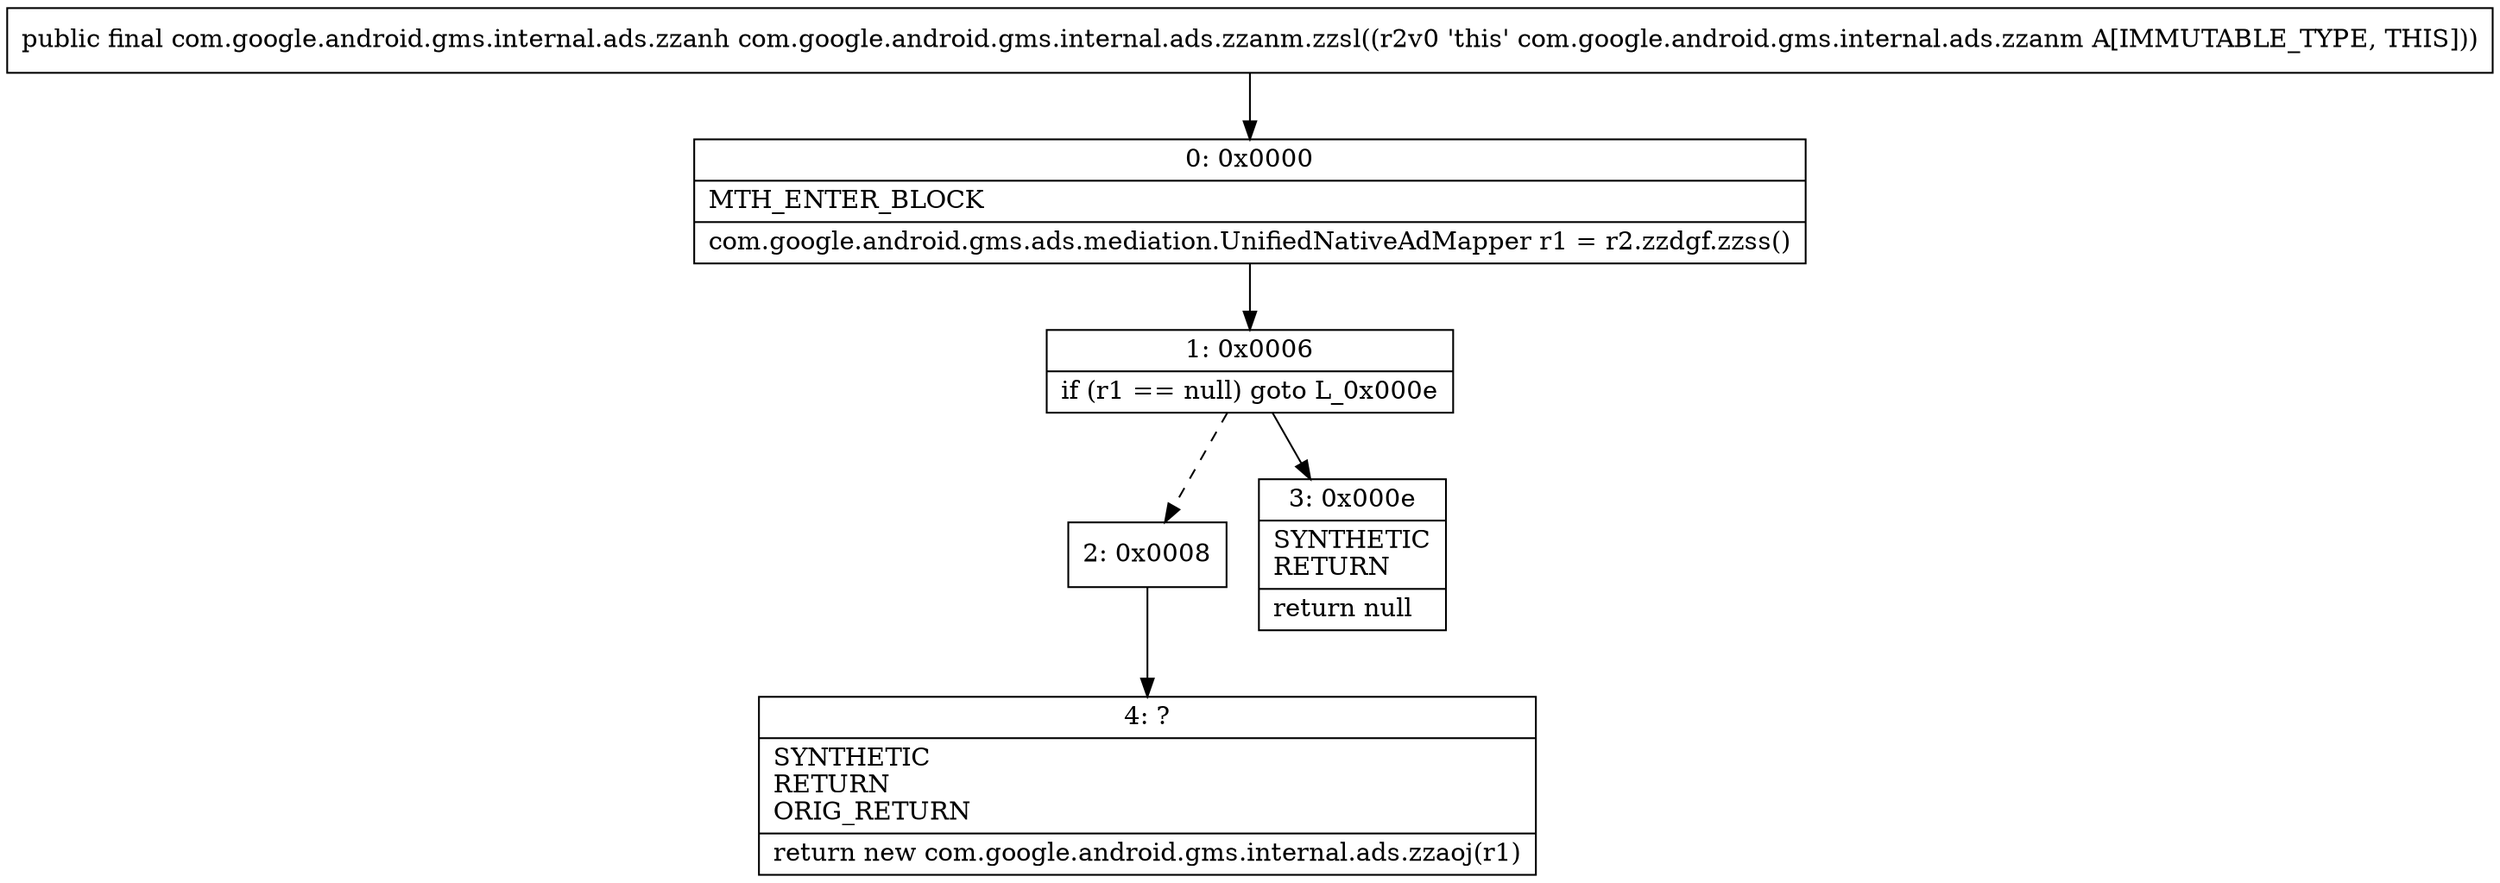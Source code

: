 digraph "CFG forcom.google.android.gms.internal.ads.zzanm.zzsl()Lcom\/google\/android\/gms\/internal\/ads\/zzanh;" {
Node_0 [shape=record,label="{0\:\ 0x0000|MTH_ENTER_BLOCK\l|com.google.android.gms.ads.mediation.UnifiedNativeAdMapper r1 = r2.zzdgf.zzss()\l}"];
Node_1 [shape=record,label="{1\:\ 0x0006|if (r1 == null) goto L_0x000e\l}"];
Node_2 [shape=record,label="{2\:\ 0x0008}"];
Node_3 [shape=record,label="{3\:\ 0x000e|SYNTHETIC\lRETURN\l|return null\l}"];
Node_4 [shape=record,label="{4\:\ ?|SYNTHETIC\lRETURN\lORIG_RETURN\l|return new com.google.android.gms.internal.ads.zzaoj(r1)\l}"];
MethodNode[shape=record,label="{public final com.google.android.gms.internal.ads.zzanh com.google.android.gms.internal.ads.zzanm.zzsl((r2v0 'this' com.google.android.gms.internal.ads.zzanm A[IMMUTABLE_TYPE, THIS])) }"];
MethodNode -> Node_0;
Node_0 -> Node_1;
Node_1 -> Node_2[style=dashed];
Node_1 -> Node_3;
Node_2 -> Node_4;
}

